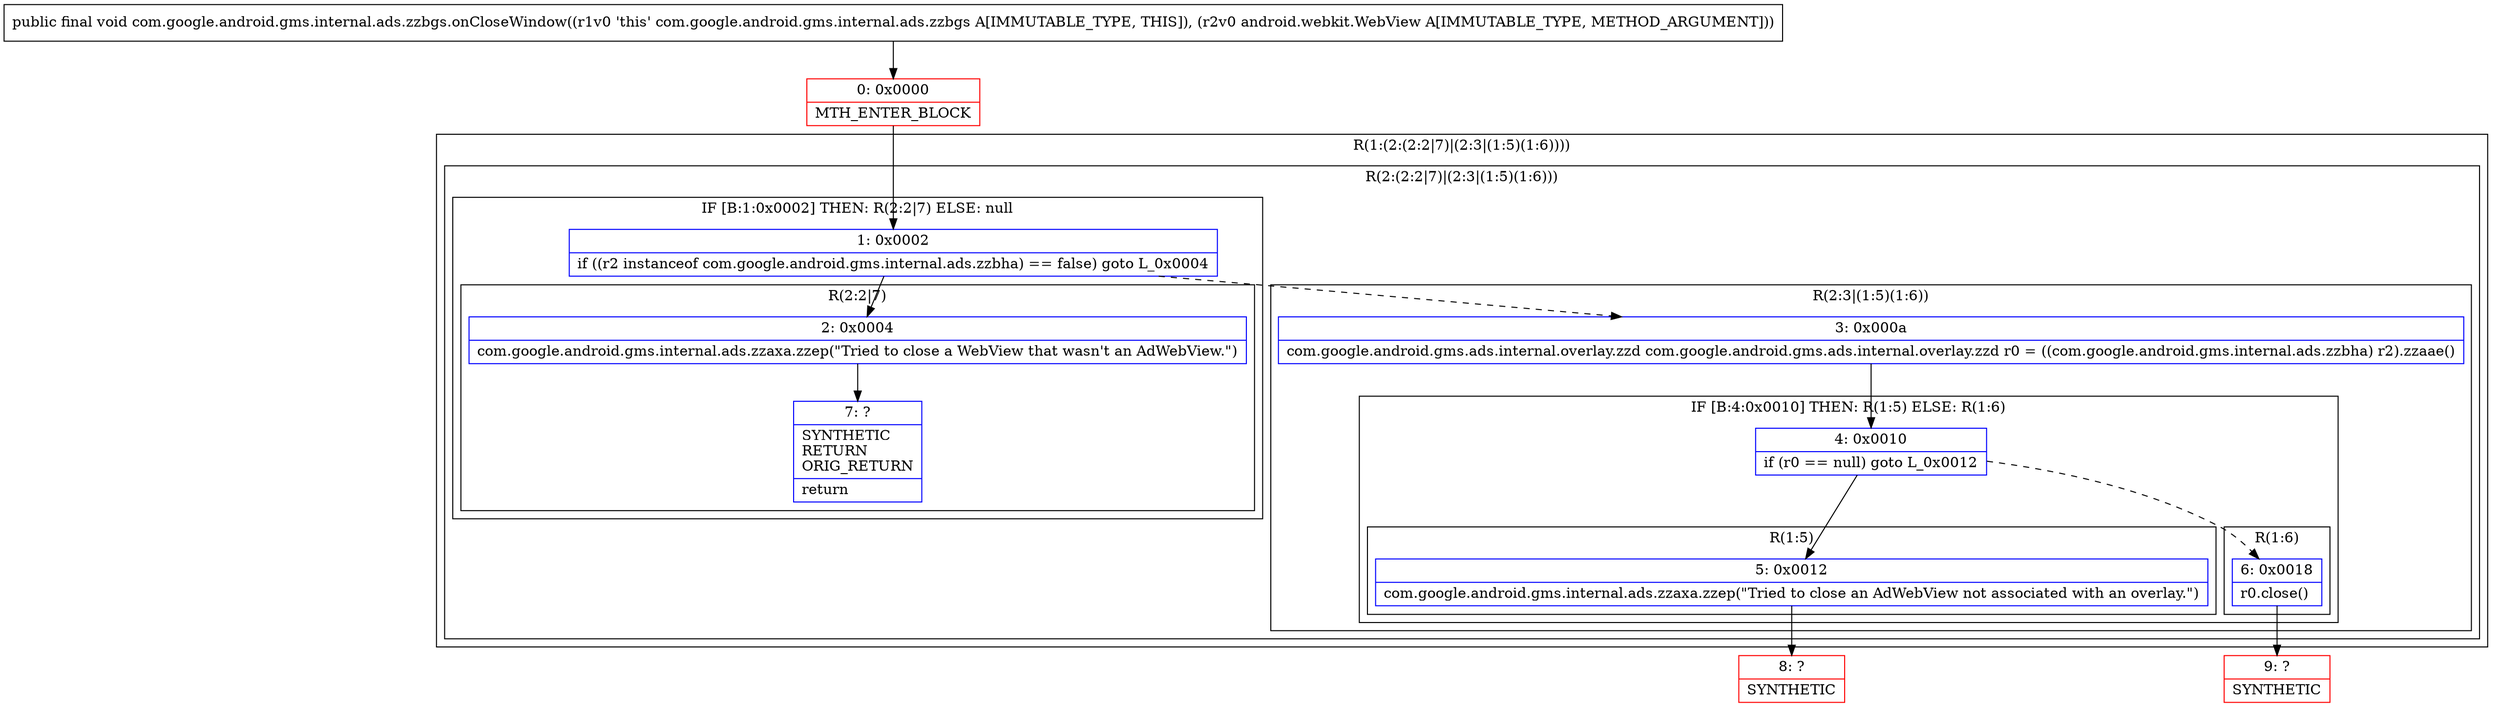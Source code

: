 digraph "CFG forcom.google.android.gms.internal.ads.zzbgs.onCloseWindow(Landroid\/webkit\/WebView;)V" {
subgraph cluster_Region_1340632882 {
label = "R(1:(2:(2:2|7)|(2:3|(1:5)(1:6))))";
node [shape=record,color=blue];
subgraph cluster_Region_1065600316 {
label = "R(2:(2:2|7)|(2:3|(1:5)(1:6)))";
node [shape=record,color=blue];
subgraph cluster_IfRegion_374337688 {
label = "IF [B:1:0x0002] THEN: R(2:2|7) ELSE: null";
node [shape=record,color=blue];
Node_1 [shape=record,label="{1\:\ 0x0002|if ((r2 instanceof com.google.android.gms.internal.ads.zzbha) == false) goto L_0x0004\l}"];
subgraph cluster_Region_1971211749 {
label = "R(2:2|7)";
node [shape=record,color=blue];
Node_2 [shape=record,label="{2\:\ 0x0004|com.google.android.gms.internal.ads.zzaxa.zzep(\"Tried to close a WebView that wasn't an AdWebView.\")\l}"];
Node_7 [shape=record,label="{7\:\ ?|SYNTHETIC\lRETURN\lORIG_RETURN\l|return\l}"];
}
}
subgraph cluster_Region_1857832752 {
label = "R(2:3|(1:5)(1:6))";
node [shape=record,color=blue];
Node_3 [shape=record,label="{3\:\ 0x000a|com.google.android.gms.ads.internal.overlay.zzd com.google.android.gms.ads.internal.overlay.zzd r0 = ((com.google.android.gms.internal.ads.zzbha) r2).zzaae()\l}"];
subgraph cluster_IfRegion_1491506248 {
label = "IF [B:4:0x0010] THEN: R(1:5) ELSE: R(1:6)";
node [shape=record,color=blue];
Node_4 [shape=record,label="{4\:\ 0x0010|if (r0 == null) goto L_0x0012\l}"];
subgraph cluster_Region_2036542855 {
label = "R(1:5)";
node [shape=record,color=blue];
Node_5 [shape=record,label="{5\:\ 0x0012|com.google.android.gms.internal.ads.zzaxa.zzep(\"Tried to close an AdWebView not associated with an overlay.\")\l}"];
}
subgraph cluster_Region_807242724 {
label = "R(1:6)";
node [shape=record,color=blue];
Node_6 [shape=record,label="{6\:\ 0x0018|r0.close()\l}"];
}
}
}
}
}
Node_0 [shape=record,color=red,label="{0\:\ 0x0000|MTH_ENTER_BLOCK\l}"];
Node_8 [shape=record,color=red,label="{8\:\ ?|SYNTHETIC\l}"];
Node_9 [shape=record,color=red,label="{9\:\ ?|SYNTHETIC\l}"];
MethodNode[shape=record,label="{public final void com.google.android.gms.internal.ads.zzbgs.onCloseWindow((r1v0 'this' com.google.android.gms.internal.ads.zzbgs A[IMMUTABLE_TYPE, THIS]), (r2v0 android.webkit.WebView A[IMMUTABLE_TYPE, METHOD_ARGUMENT])) }"];
MethodNode -> Node_0;
Node_1 -> Node_2;
Node_1 -> Node_3[style=dashed];
Node_2 -> Node_7;
Node_3 -> Node_4;
Node_4 -> Node_5;
Node_4 -> Node_6[style=dashed];
Node_5 -> Node_8;
Node_6 -> Node_9;
Node_0 -> Node_1;
}

